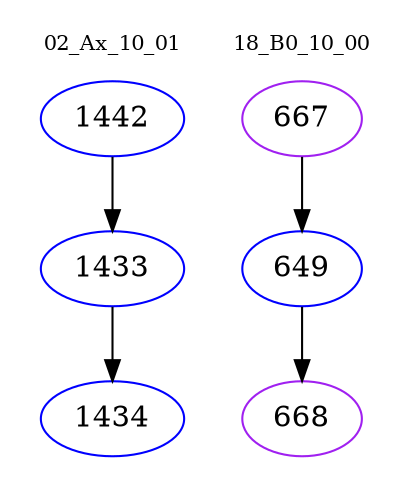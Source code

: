 digraph{
subgraph cluster_0 {
color = white
label = "02_Ax_10_01";
fontsize=10;
T0_1442 [label="1442", color="blue"]
T0_1442 -> T0_1433 [color="black"]
T0_1433 [label="1433", color="blue"]
T0_1433 -> T0_1434 [color="black"]
T0_1434 [label="1434", color="blue"]
}
subgraph cluster_1 {
color = white
label = "18_B0_10_00";
fontsize=10;
T1_667 [label="667", color="purple"]
T1_667 -> T1_649 [color="black"]
T1_649 [label="649", color="blue"]
T1_649 -> T1_668 [color="black"]
T1_668 [label="668", color="purple"]
}
}
